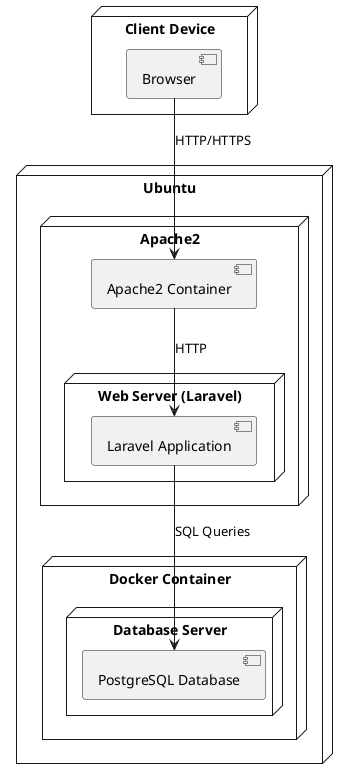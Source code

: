 @startuml deployment
node "Client Device" {
    [Browser]
}

node "Ubuntu" {
  node "Apache2" {
    [Apache2 Container]
    node "Web Server (Laravel)" {
        [Laravel Application]
    }
  }

  node "Docker Container" {
    node "Database Server" {
        [PostgreSQL Database]
    }
}

}

[Browser] --> [Apache2 Container]: HTTP/HTTPS
[Apache2 Container] --> [Laravel Application]: HTTP
[Laravel Application] --> [PostgreSQL Database]: SQL Queries
@enduml
